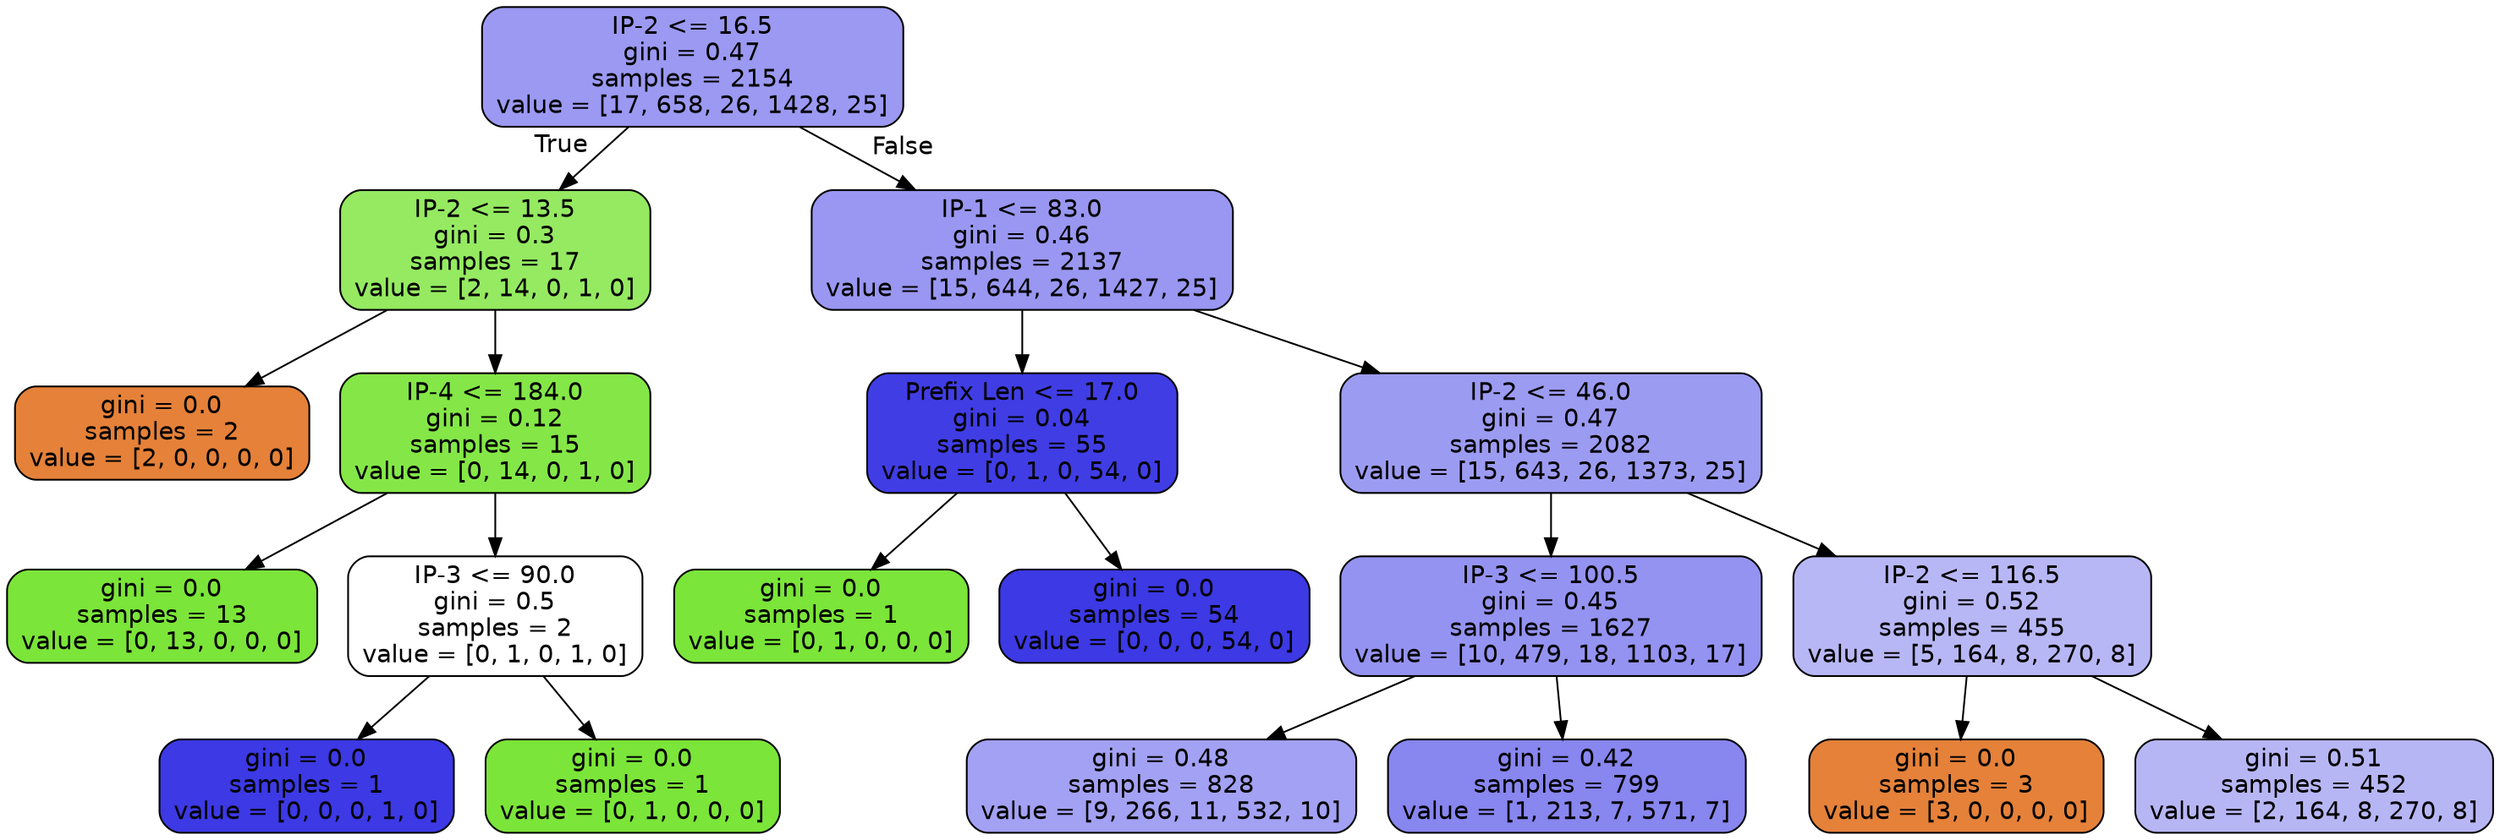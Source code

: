digraph Tree {
node [shape=box, style="filled, rounded", color="black", fontname=helvetica] ;
edge [fontname=helvetica] ;
0 [label="IP-2 <= 16.5\ngini = 0.47\nsamples = 2154\nvalue = [17, 658, 26, 1428, 25]", fillcolor="#9b99f2"] ;
1 [label="IP-2 <= 13.5\ngini = 0.3\nsamples = 17\nvalue = [2, 14, 0, 1, 0]", fillcolor="#95ea61"] ;
0 -> 1 [labeldistance=2.5, labelangle=45, headlabel="True"] ;
2 [label="gini = 0.0\nsamples = 2\nvalue = [2, 0, 0, 0, 0]", fillcolor="#e58139"] ;
1 -> 2 ;
3 [label="IP-4 <= 184.0\ngini = 0.12\nsamples = 15\nvalue = [0, 14, 0, 1, 0]", fillcolor="#84e747"] ;
1 -> 3 ;
4 [label="gini = 0.0\nsamples = 13\nvalue = [0, 13, 0, 0, 0]", fillcolor="#7be539"] ;
3 -> 4 ;
5 [label="IP-3 <= 90.0\ngini = 0.5\nsamples = 2\nvalue = [0, 1, 0, 1, 0]", fillcolor="#ffffff"] ;
3 -> 5 ;
6 [label="gini = 0.0\nsamples = 1\nvalue = [0, 0, 0, 1, 0]", fillcolor="#3c39e5"] ;
5 -> 6 ;
7 [label="gini = 0.0\nsamples = 1\nvalue = [0, 1, 0, 0, 0]", fillcolor="#7be539"] ;
5 -> 7 ;
8 [label="IP-1 <= 83.0\ngini = 0.46\nsamples = 2137\nvalue = [15, 644, 26, 1427, 25]", fillcolor="#9997f1"] ;
0 -> 8 [labeldistance=2.5, labelangle=-45, headlabel="False"] ;
9 [label="Prefix Len <= 17.0\ngini = 0.04\nsamples = 55\nvalue = [0, 1, 0, 54, 0]", fillcolor="#403de5"] ;
8 -> 9 ;
10 [label="gini = 0.0\nsamples = 1\nvalue = [0, 1, 0, 0, 0]", fillcolor="#7be539"] ;
9 -> 10 ;
11 [label="gini = 0.0\nsamples = 54\nvalue = [0, 0, 0, 54, 0]", fillcolor="#3c39e5"] ;
9 -> 11 ;
12 [label="IP-2 <= 46.0\ngini = 0.47\nsamples = 2082\nvalue = [15, 643, 26, 1373, 25]", fillcolor="#9c9bf2"] ;
8 -> 12 ;
13 [label="IP-3 <= 100.5\ngini = 0.45\nsamples = 1627\nvalue = [10, 479, 18, 1103, 17]", fillcolor="#9593f1"] ;
12 -> 13 ;
14 [label="gini = 0.48\nsamples = 828\nvalue = [9, 266, 11, 532, 10]", fillcolor="#a3a1f3"] ;
13 -> 14 ;
15 [label="gini = 0.42\nsamples = 799\nvalue = [1, 213, 7, 571, 7]", fillcolor="#8886ef"] ;
13 -> 15 ;
16 [label="IP-2 <= 116.5\ngini = 0.52\nsamples = 455\nvalue = [5, 164, 8, 270, 8]", fillcolor="#b8b7f6"] ;
12 -> 16 ;
17 [label="gini = 0.0\nsamples = 3\nvalue = [3, 0, 0, 0, 0]", fillcolor="#e58139"] ;
16 -> 17 ;
18 [label="gini = 0.51\nsamples = 452\nvalue = [2, 164, 8, 270, 8]", fillcolor="#b7b6f5"] ;
16 -> 18 ;
}
